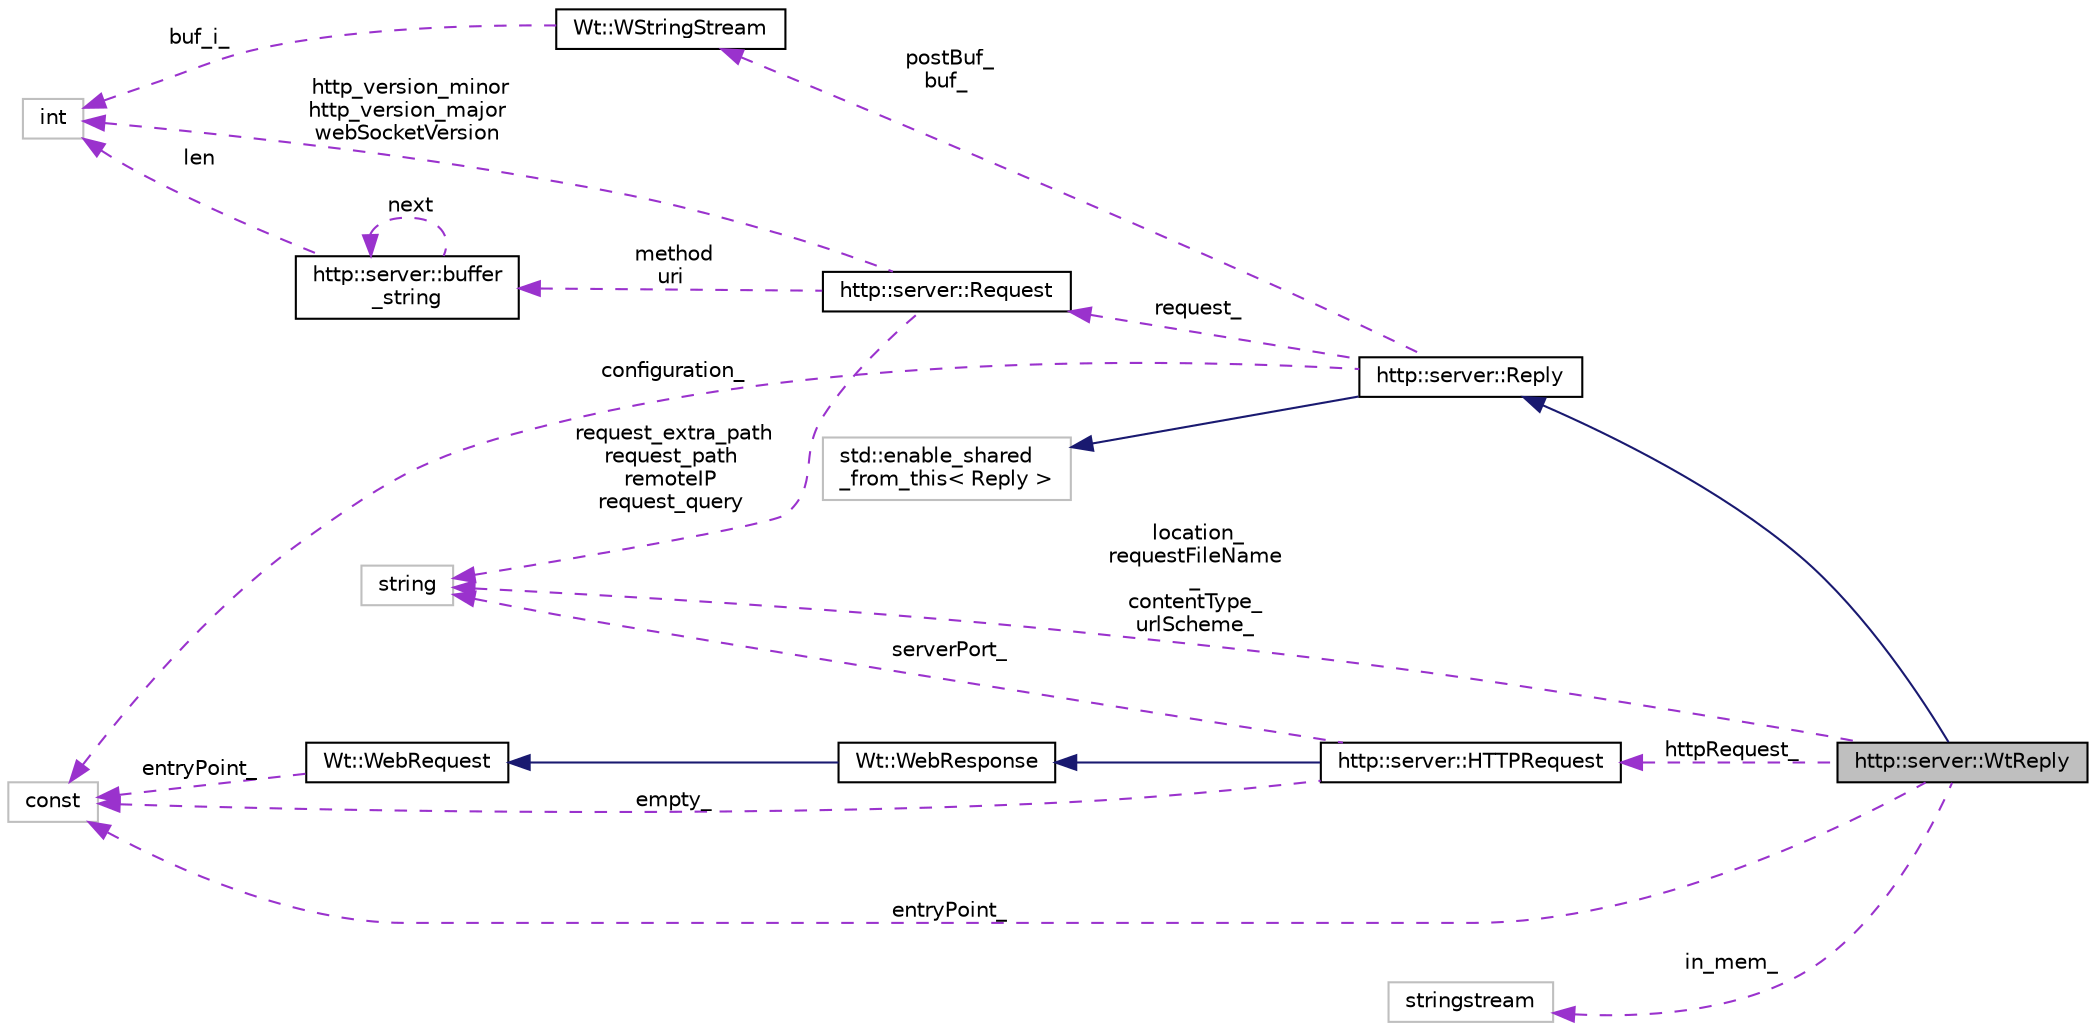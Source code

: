 digraph "http::server::WtReply"
{
 // LATEX_PDF_SIZE
  edge [fontname="Helvetica",fontsize="10",labelfontname="Helvetica",labelfontsize="10"];
  node [fontname="Helvetica",fontsize="10",shape=record];
  rankdir="LR";
  Node1 [label="http::server::WtReply",height=0.2,width=0.4,color="black", fillcolor="grey75", style="filled", fontcolor="black",tooltip="A Wt application reply to be sent to a client."];
  Node2 -> Node1 [dir="back",color="midnightblue",fontsize="10",style="solid",fontname="Helvetica"];
  Node2 [label="http::server::Reply",height=0.2,width=0.4,color="black", fillcolor="white", style="filled",URL="$classhttp_1_1server_1_1Reply.html",tooltip=" "];
  Node3 -> Node2 [dir="back",color="midnightblue",fontsize="10",style="solid",fontname="Helvetica"];
  Node3 [label="std::enable_shared\l_from_this\< Reply \>",height=0.2,width=0.4,color="grey75", fillcolor="white", style="filled",tooltip=" "];
  Node4 -> Node2 [dir="back",color="darkorchid3",fontsize="10",style="dashed",label=" request_" ,fontname="Helvetica"];
  Node4 [label="http::server::Request",height=0.2,width=0.4,color="black", fillcolor="white", style="filled",URL="$classhttp_1_1server_1_1Request.html",tooltip=" "];
  Node5 -> Node4 [dir="back",color="darkorchid3",fontsize="10",style="dashed",label=" http_version_minor\nhttp_version_major\nwebSocketVersion" ,fontname="Helvetica"];
  Node5 [label="int",height=0.2,width=0.4,color="grey75", fillcolor="white", style="filled",tooltip=" "];
  Node6 -> Node4 [dir="back",color="darkorchid3",fontsize="10",style="dashed",label=" request_extra_path\nrequest_path\nremoteIP\nrequest_query" ,fontname="Helvetica"];
  Node6 [label="string",height=0.2,width=0.4,color="grey75", fillcolor="white", style="filled",tooltip=" "];
  Node7 -> Node4 [dir="back",color="darkorchid3",fontsize="10",style="dashed",label=" method\nuri" ,fontname="Helvetica"];
  Node7 [label="http::server::buffer\l_string",height=0.2,width=0.4,color="black", fillcolor="white", style="filled",URL="$structhttp_1_1server_1_1buffer__string.html",tooltip=" "];
  Node5 -> Node7 [dir="back",color="darkorchid3",fontsize="10",style="dashed",label=" len" ,fontname="Helvetica"];
  Node7 -> Node7 [dir="back",color="darkorchid3",fontsize="10",style="dashed",label=" next" ,fontname="Helvetica"];
  Node8 -> Node2 [dir="back",color="darkorchid3",fontsize="10",style="dashed",label=" postBuf_\nbuf_" ,fontname="Helvetica"];
  Node8 [label="Wt::WStringStream",height=0.2,width=0.4,color="black", fillcolor="white", style="filled",URL="$classWt_1_1WStringStream.html",tooltip=" "];
  Node5 -> Node8 [dir="back",color="darkorchid3",fontsize="10",style="dashed",label=" buf_i_" ,fontname="Helvetica"];
  Node9 -> Node2 [dir="back",color="darkorchid3",fontsize="10",style="dashed",label=" configuration_" ,fontname="Helvetica"];
  Node9 [label="const",height=0.2,width=0.4,color="grey75", fillcolor="white", style="filled",tooltip=" "];
  Node10 -> Node1 [dir="back",color="darkorchid3",fontsize="10",style="dashed",label=" httpRequest_" ,fontname="Helvetica"];
  Node10 [label="http::server::HTTPRequest",height=0.2,width=0.4,color="black", fillcolor="white", style="filled",URL="$classhttp_1_1server_1_1HTTPRequest.html",tooltip=" "];
  Node11 -> Node10 [dir="back",color="midnightblue",fontsize="10",style="solid",fontname="Helvetica"];
  Node11 [label="Wt::WebResponse",height=0.2,width=0.4,color="black", fillcolor="white", style="filled",URL="$classWt_1_1WebResponse.html",tooltip=" "];
  Node12 -> Node11 [dir="back",color="midnightblue",fontsize="10",style="solid",fontname="Helvetica"];
  Node12 [label="Wt::WebRequest",height=0.2,width=0.4,color="black", fillcolor="white", style="filled",URL="$classWt_1_1WebRequest.html",tooltip=" "];
  Node9 -> Node12 [dir="back",color="darkorchid3",fontsize="10",style="dashed",label=" entryPoint_" ,fontname="Helvetica"];
  Node6 -> Node10 [dir="back",color="darkorchid3",fontsize="10",style="dashed",label=" serverPort_" ,fontname="Helvetica"];
  Node9 -> Node10 [dir="back",color="darkorchid3",fontsize="10",style="dashed",label=" empty_" ,fontname="Helvetica"];
  Node6 -> Node1 [dir="back",color="darkorchid3",fontsize="10",style="dashed",label=" location_\nrequestFileName\l_\ncontentType_\nurlScheme_" ,fontname="Helvetica"];
  Node13 -> Node1 [dir="back",color="darkorchid3",fontsize="10",style="dashed",label=" in_mem_" ,fontname="Helvetica"];
  Node13 [label="stringstream",height=0.2,width=0.4,color="grey75", fillcolor="white", style="filled",tooltip=" "];
  Node9 -> Node1 [dir="back",color="darkorchid3",fontsize="10",style="dashed",label=" entryPoint_" ,fontname="Helvetica"];
}
